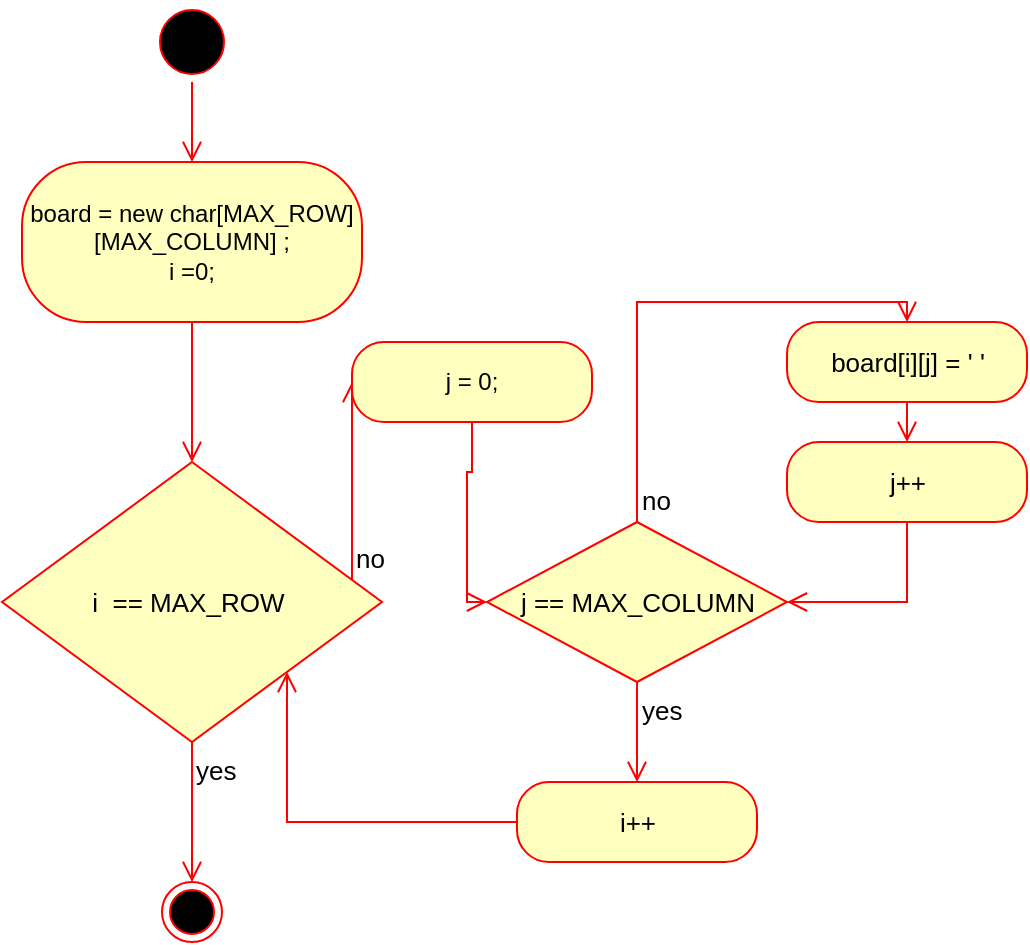 <mxfile version="17.1.0" type="device"><diagram id="fKmpkm6LJnCosUZw5yEl" name="Page-1"><mxGraphModel dx="780" dy="1112" grid="1" gridSize="10" guides="1" tooltips="1" connect="1" arrows="1" fold="1" page="1" pageScale="1" pageWidth="850" pageHeight="1100" math="0" shadow="0"><root><mxCell id="0"/><mxCell id="1" parent="0"/><mxCell id="fjRS78M-i0skZ6CmstpU-1" value="" style="ellipse;html=1;shape=startState;fillColor=#000000;strokeColor=#ff0000;" parent="1" vertex="1"><mxGeometry x="360" y="160" width="40" height="40" as="geometry"/></mxCell><mxCell id="fjRS78M-i0skZ6CmstpU-2" value="" style="edgeStyle=orthogonalEdgeStyle;html=1;verticalAlign=bottom;endArrow=open;endSize=8;strokeColor=#ff0000;rounded=0;" parent="1" source="fjRS78M-i0skZ6CmstpU-1" edge="1"><mxGeometry relative="1" as="geometry"><mxPoint x="380" y="240" as="targetPoint"/></mxGeometry></mxCell><mxCell id="fjRS78M-i0skZ6CmstpU-3" value="board = new char[MAX_ROW][MAX_COLUMN] ;&lt;br&gt;i =0;" style="rounded=1;whiteSpace=wrap;html=1;arcSize=40;fontColor=#000000;fillColor=#ffffc0;strokeColor=#ff0000;" parent="1" vertex="1"><mxGeometry x="295" y="240" width="170" height="80" as="geometry"/></mxCell><mxCell id="fjRS78M-i0skZ6CmstpU-4" value="" style="edgeStyle=orthogonalEdgeStyle;html=1;verticalAlign=bottom;endArrow=open;endSize=8;strokeColor=#ff0000;rounded=0;" parent="1" source="fjRS78M-i0skZ6CmstpU-3" edge="1"><mxGeometry relative="1" as="geometry"><mxPoint x="380" y="390" as="targetPoint"/></mxGeometry></mxCell><mxCell id="KsrM69w-UexkzgOErmtl-1" value="i&amp;nbsp; == MAX_ROW&amp;nbsp;" style="rhombus;whiteSpace=wrap;html=1;fillColor=#ffffc0;strokeColor=#ff0000;fontSize=13;" parent="1" vertex="1"><mxGeometry x="285" y="390" width="190" height="140" as="geometry"/></mxCell><mxCell id="KsrM69w-UexkzgOErmtl-2" value="no" style="edgeStyle=orthogonalEdgeStyle;html=1;align=left;verticalAlign=bottom;endArrow=open;endSize=8;strokeColor=#ff0000;rounded=0;fontSize=13;entryX=0;entryY=0.5;entryDx=0;entryDy=0;" parent="1" source="KsrM69w-UexkzgOErmtl-1" edge="1" target="fcWhonWCIhPxA7sX0g0_-1"><mxGeometry x="-1" relative="1" as="geometry"><mxPoint x="530" y="460" as="targetPoint"/><Array as="points"><mxPoint x="460" y="400"/><mxPoint x="460" y="400"/></Array></mxGeometry></mxCell><mxCell id="KsrM69w-UexkzgOErmtl-3" value="yes" style="edgeStyle=orthogonalEdgeStyle;html=1;align=left;verticalAlign=top;endArrow=open;endSize=8;strokeColor=#ff0000;rounded=0;fontSize=13;" parent="1" source="KsrM69w-UexkzgOErmtl-1" edge="1"><mxGeometry x="-1" relative="1" as="geometry"><mxPoint x="380" y="600" as="targetPoint"/></mxGeometry></mxCell><mxCell id="KsrM69w-UexkzgOErmtl-4" value="" style="ellipse;html=1;shape=endState;fillColor=#000000;strokeColor=#ff0000;fontSize=13;" parent="1" vertex="1"><mxGeometry x="365" y="600" width="30" height="30" as="geometry"/></mxCell><mxCell id="KsrM69w-UexkzgOErmtl-12" value="board[i][j] = ' '" style="rounded=1;whiteSpace=wrap;html=1;arcSize=40;fontColor=#000000;fillColor=#ffffc0;strokeColor=#ff0000;fontSize=13;" parent="1" vertex="1"><mxGeometry x="677.5" y="320" width="120" height="40" as="geometry"/></mxCell><mxCell id="KsrM69w-UexkzgOErmtl-13" value="" style="edgeStyle=orthogonalEdgeStyle;html=1;verticalAlign=bottom;endArrow=open;endSize=8;strokeColor=#ff0000;rounded=0;fontSize=13;" parent="1" source="KsrM69w-UexkzgOErmtl-12" edge="1"><mxGeometry relative="1" as="geometry"><mxPoint x="737.5" y="380" as="targetPoint"/></mxGeometry></mxCell><mxCell id="KsrM69w-UexkzgOErmtl-15" value="i++" style="rounded=1;whiteSpace=wrap;html=1;arcSize=40;fontColor=#000000;fillColor=#ffffc0;strokeColor=#ff0000;fontSize=13;" parent="1" vertex="1"><mxGeometry x="542.5" y="550" width="120" height="40" as="geometry"/></mxCell><mxCell id="KsrM69w-UexkzgOErmtl-16" value="" style="edgeStyle=orthogonalEdgeStyle;html=1;verticalAlign=bottom;endArrow=open;endSize=8;strokeColor=#ff0000;rounded=0;fontSize=13;entryX=1;entryY=1;entryDx=0;entryDy=0;" parent="1" source="KsrM69w-UexkzgOErmtl-15" target="KsrM69w-UexkzgOErmtl-1" edge="1"><mxGeometry relative="1" as="geometry"><mxPoint x="602.5" y="650" as="targetPoint"/></mxGeometry></mxCell><mxCell id="KsrM69w-UexkzgOErmtl-17" value="j == MAX_COLUMN" style="rhombus;whiteSpace=wrap;html=1;fillColor=#ffffc0;strokeColor=#ff0000;fontSize=13;" parent="1" vertex="1"><mxGeometry x="527.5" y="420" width="150" height="80" as="geometry"/></mxCell><mxCell id="KsrM69w-UexkzgOErmtl-18" value="no" style="edgeStyle=orthogonalEdgeStyle;html=1;align=left;verticalAlign=bottom;endArrow=open;endSize=8;strokeColor=#ff0000;rounded=0;fontSize=13;entryX=0.5;entryY=0;entryDx=0;entryDy=0;" parent="1" source="KsrM69w-UexkzgOErmtl-17" target="KsrM69w-UexkzgOErmtl-12" edge="1"><mxGeometry x="-1" relative="1" as="geometry"><mxPoint x="760" y="220" as="targetPoint"/></mxGeometry></mxCell><mxCell id="KsrM69w-UexkzgOErmtl-19" value="yes" style="edgeStyle=orthogonalEdgeStyle;html=1;align=left;verticalAlign=top;endArrow=open;endSize=8;strokeColor=#ff0000;rounded=0;fontSize=13;entryX=0.5;entryY=0;entryDx=0;entryDy=0;" parent="1" source="KsrM69w-UexkzgOErmtl-17" target="KsrM69w-UexkzgOErmtl-15" edge="1"><mxGeometry x="-1" relative="1" as="geometry"><mxPoint x="620" y="300" as="targetPoint"/></mxGeometry></mxCell><mxCell id="KsrM69w-UexkzgOErmtl-22" value="j++" style="rounded=1;whiteSpace=wrap;html=1;arcSize=40;fontColor=#000000;fillColor=#ffffc0;strokeColor=#ff0000;fontSize=13;" parent="1" vertex="1"><mxGeometry x="677.5" y="380" width="120" height="40" as="geometry"/></mxCell><mxCell id="KsrM69w-UexkzgOErmtl-23" value="" style="edgeStyle=orthogonalEdgeStyle;html=1;verticalAlign=bottom;endArrow=open;endSize=8;strokeColor=#ff0000;rounded=0;fontSize=13;entryX=1;entryY=0.5;entryDx=0;entryDy=0;" parent="1" source="KsrM69w-UexkzgOErmtl-22" target="KsrM69w-UexkzgOErmtl-17" edge="1"><mxGeometry relative="1" as="geometry"><mxPoint x="737.5" y="480" as="targetPoint"/><Array as="points"><mxPoint x="738" y="460"/></Array></mxGeometry></mxCell><mxCell id="fcWhonWCIhPxA7sX0g0_-1" value="j = 0;" style="rounded=1;whiteSpace=wrap;html=1;arcSize=40;fontColor=#000000;fillColor=#ffffc0;strokeColor=#ff0000;" vertex="1" parent="1"><mxGeometry x="460" y="330" width="120" height="40" as="geometry"/></mxCell><mxCell id="fcWhonWCIhPxA7sX0g0_-2" value="" style="edgeStyle=orthogonalEdgeStyle;html=1;verticalAlign=bottom;endArrow=open;endSize=8;strokeColor=#ff0000;rounded=0;entryX=0;entryY=0.5;entryDx=0;entryDy=0;" edge="1" source="fcWhonWCIhPxA7sX0g0_-1" parent="1" target="KsrM69w-UexkzgOErmtl-17"><mxGeometry relative="1" as="geometry"><mxPoint x="520" y="430" as="targetPoint"/></mxGeometry></mxCell></root></mxGraphModel></diagram></mxfile>